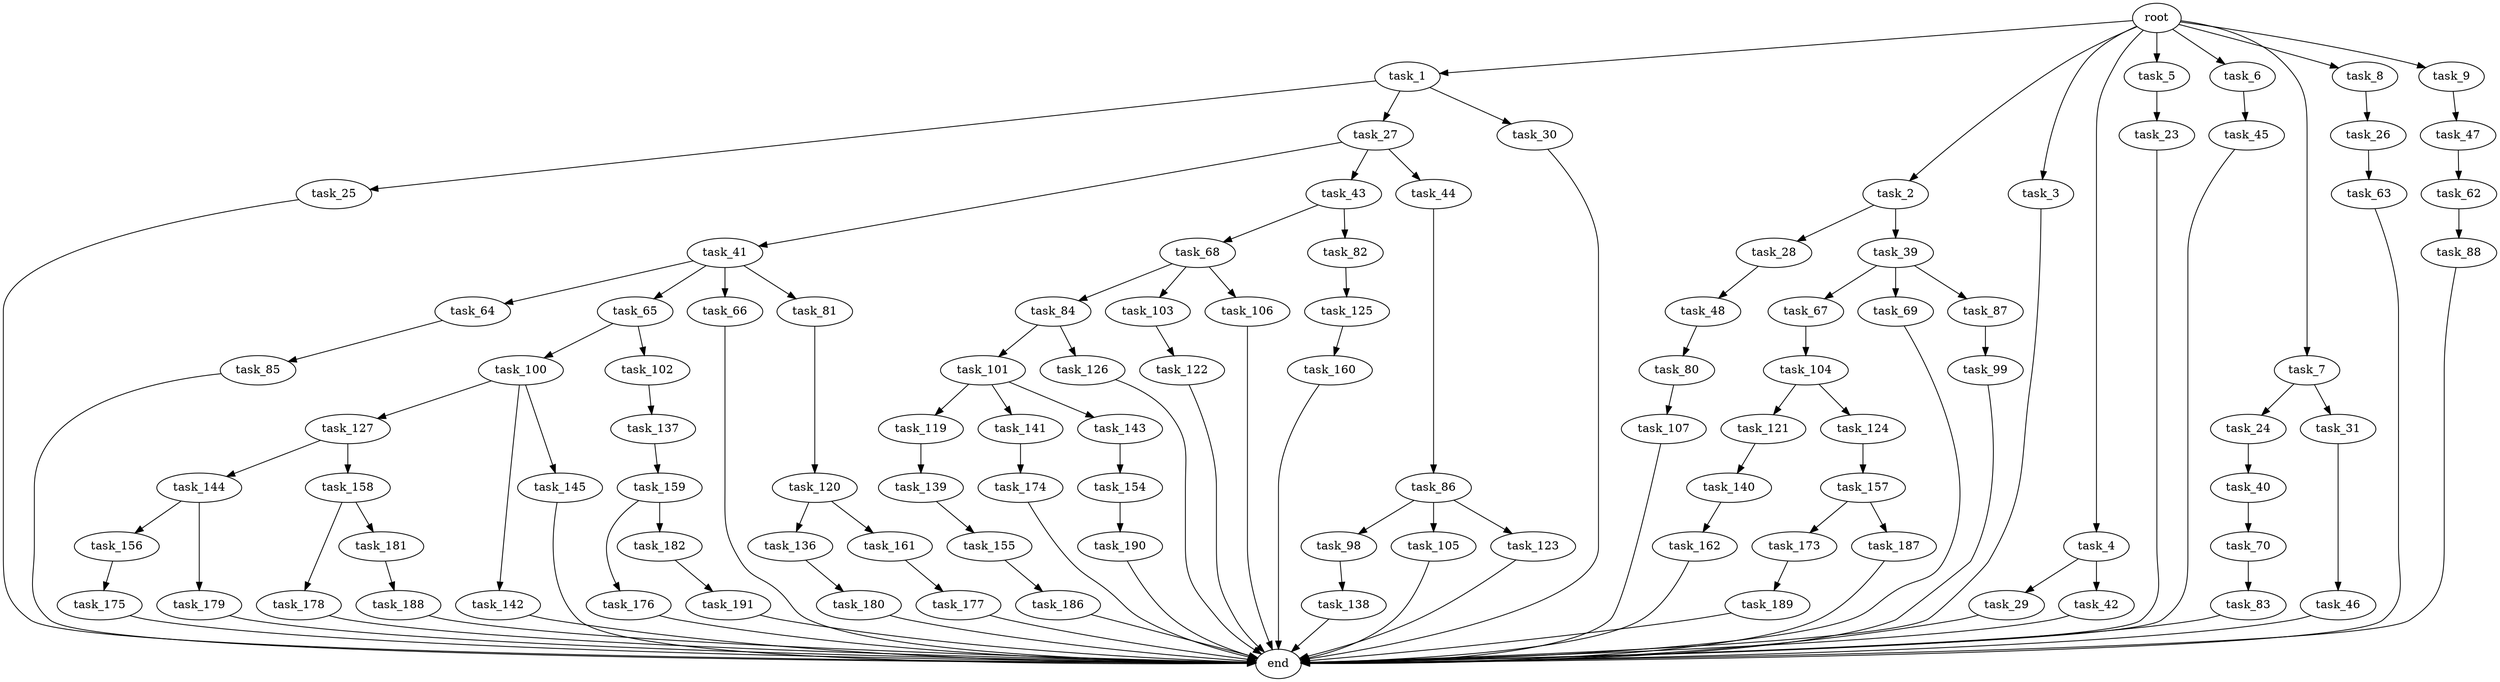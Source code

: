 digraph G {
  root [size="0.000000"];
  task_1 [size="102.400000"];
  task_2 [size="102.400000"];
  task_3 [size="102.400000"];
  task_4 [size="102.400000"];
  task_5 [size="102.400000"];
  task_6 [size="102.400000"];
  task_7 [size="102.400000"];
  task_8 [size="102.400000"];
  task_9 [size="102.400000"];
  task_23 [size="85899345920.000000"];
  task_24 [size="7730941132.800000"];
  task_25 [size="3435973836.800000"];
  task_26 [size="42090679500.800003"];
  task_27 [size="3435973836.800000"];
  task_28 [size="3435973836.800000"];
  task_29 [size="7730941132.800000"];
  task_30 [size="3435973836.800000"];
  task_31 [size="7730941132.800000"];
  task_39 [size="3435973836.800000"];
  task_40 [size="13743895347.200001"];
  task_41 [size="30923764531.200001"];
  task_42 [size="7730941132.800000"];
  task_43 [size="30923764531.200001"];
  task_44 [size="30923764531.200001"];
  task_45 [size="30923764531.200001"];
  task_46 [size="42090679500.800003"];
  task_47 [size="42090679500.800003"];
  task_48 [size="3435973836.800000"];
  task_62 [size="13743895347.200001"];
  task_63 [size="7730941132.800000"];
  task_64 [size="13743895347.200001"];
  task_65 [size="13743895347.200001"];
  task_66 [size="13743895347.200001"];
  task_67 [size="21474836480.000000"];
  task_68 [size="7730941132.800000"];
  task_69 [size="21474836480.000000"];
  task_70 [size="7730941132.800000"];
  task_80 [size="13743895347.200001"];
  task_81 [size="13743895347.200001"];
  task_82 [size="7730941132.800000"];
  task_83 [size="42090679500.800003"];
  task_84 [size="69578470195.199997"];
  task_85 [size="13743895347.200001"];
  task_86 [size="30923764531.200001"];
  task_87 [size="21474836480.000000"];
  task_88 [size="3435973836.800000"];
  task_98 [size="54975581388.800003"];
  task_99 [size="7730941132.800000"];
  task_100 [size="85899345920.000000"];
  task_101 [size="30923764531.200001"];
  task_102 [size="85899345920.000000"];
  task_103 [size="69578470195.199997"];
  task_104 [size="13743895347.200001"];
  task_105 [size="54975581388.800003"];
  task_106 [size="69578470195.199997"];
  task_107 [size="69578470195.199997"];
  task_119 [size="21474836480.000000"];
  task_120 [size="21474836480.000000"];
  task_121 [size="13743895347.200001"];
  task_122 [size="54975581388.800003"];
  task_123 [size="54975581388.800003"];
  task_124 [size="13743895347.200001"];
  task_125 [size="7730941132.800000"];
  task_126 [size="30923764531.200001"];
  task_127 [size="30923764531.200001"];
  task_136 [size="3435973836.800000"];
  task_137 [size="7730941132.800000"];
  task_138 [size="85899345920.000000"];
  task_139 [size="85899345920.000000"];
  task_140 [size="3435973836.800000"];
  task_141 [size="21474836480.000000"];
  task_142 [size="30923764531.200001"];
  task_143 [size="21474836480.000000"];
  task_144 [size="3435973836.800000"];
  task_145 [size="30923764531.200001"];
  task_154 [size="3435973836.800000"];
  task_155 [size="54975581388.800003"];
  task_156 [size="13743895347.200001"];
  task_157 [size="54975581388.800003"];
  task_158 [size="3435973836.800000"];
  task_159 [size="85899345920.000000"];
  task_160 [size="7730941132.800000"];
  task_161 [size="3435973836.800000"];
  task_162 [size="21474836480.000000"];
  task_173 [size="54975581388.800003"];
  task_174 [size="21474836480.000000"];
  task_175 [size="7730941132.800000"];
  task_176 [size="3435973836.800000"];
  task_177 [size="42090679500.800003"];
  task_178 [size="21474836480.000000"];
  task_179 [size="13743895347.200001"];
  task_180 [size="7730941132.800000"];
  task_181 [size="21474836480.000000"];
  task_182 [size="3435973836.800000"];
  task_186 [size="54975581388.800003"];
  task_187 [size="54975581388.800003"];
  task_188 [size="69578470195.199997"];
  task_189 [size="21474836480.000000"];
  task_190 [size="3435973836.800000"];
  task_191 [size="7730941132.800000"];
  end [size="0.000000"];

  root -> task_1 [size="1.000000"];
  root -> task_2 [size="1.000000"];
  root -> task_3 [size="1.000000"];
  root -> task_4 [size="1.000000"];
  root -> task_5 [size="1.000000"];
  root -> task_6 [size="1.000000"];
  root -> task_7 [size="1.000000"];
  root -> task_8 [size="1.000000"];
  root -> task_9 [size="1.000000"];
  task_1 -> task_25 [size="33554432.000000"];
  task_1 -> task_27 [size="33554432.000000"];
  task_1 -> task_30 [size="33554432.000000"];
  task_2 -> task_28 [size="33554432.000000"];
  task_2 -> task_39 [size="33554432.000000"];
  task_3 -> end [size="1.000000"];
  task_4 -> task_29 [size="75497472.000000"];
  task_4 -> task_42 [size="75497472.000000"];
  task_5 -> task_23 [size="838860800.000000"];
  task_6 -> task_45 [size="301989888.000000"];
  task_7 -> task_24 [size="75497472.000000"];
  task_7 -> task_31 [size="75497472.000000"];
  task_8 -> task_26 [size="411041792.000000"];
  task_9 -> task_47 [size="411041792.000000"];
  task_23 -> end [size="1.000000"];
  task_24 -> task_40 [size="134217728.000000"];
  task_25 -> end [size="1.000000"];
  task_26 -> task_63 [size="75497472.000000"];
  task_27 -> task_41 [size="301989888.000000"];
  task_27 -> task_43 [size="301989888.000000"];
  task_27 -> task_44 [size="301989888.000000"];
  task_28 -> task_48 [size="33554432.000000"];
  task_29 -> end [size="1.000000"];
  task_30 -> end [size="1.000000"];
  task_31 -> task_46 [size="411041792.000000"];
  task_39 -> task_67 [size="209715200.000000"];
  task_39 -> task_69 [size="209715200.000000"];
  task_39 -> task_87 [size="209715200.000000"];
  task_40 -> task_70 [size="75497472.000000"];
  task_41 -> task_64 [size="134217728.000000"];
  task_41 -> task_65 [size="134217728.000000"];
  task_41 -> task_66 [size="134217728.000000"];
  task_41 -> task_81 [size="134217728.000000"];
  task_42 -> end [size="1.000000"];
  task_43 -> task_68 [size="75497472.000000"];
  task_43 -> task_82 [size="75497472.000000"];
  task_44 -> task_86 [size="301989888.000000"];
  task_45 -> end [size="1.000000"];
  task_46 -> end [size="1.000000"];
  task_47 -> task_62 [size="134217728.000000"];
  task_48 -> task_80 [size="134217728.000000"];
  task_62 -> task_88 [size="33554432.000000"];
  task_63 -> end [size="1.000000"];
  task_64 -> task_85 [size="134217728.000000"];
  task_65 -> task_100 [size="838860800.000000"];
  task_65 -> task_102 [size="838860800.000000"];
  task_66 -> end [size="1.000000"];
  task_67 -> task_104 [size="134217728.000000"];
  task_68 -> task_84 [size="679477248.000000"];
  task_68 -> task_103 [size="679477248.000000"];
  task_68 -> task_106 [size="679477248.000000"];
  task_69 -> end [size="1.000000"];
  task_70 -> task_83 [size="411041792.000000"];
  task_80 -> task_107 [size="679477248.000000"];
  task_81 -> task_120 [size="209715200.000000"];
  task_82 -> task_125 [size="75497472.000000"];
  task_83 -> end [size="1.000000"];
  task_84 -> task_101 [size="301989888.000000"];
  task_84 -> task_126 [size="301989888.000000"];
  task_85 -> end [size="1.000000"];
  task_86 -> task_98 [size="536870912.000000"];
  task_86 -> task_105 [size="536870912.000000"];
  task_86 -> task_123 [size="536870912.000000"];
  task_87 -> task_99 [size="75497472.000000"];
  task_88 -> end [size="1.000000"];
  task_98 -> task_138 [size="838860800.000000"];
  task_99 -> end [size="1.000000"];
  task_100 -> task_127 [size="301989888.000000"];
  task_100 -> task_142 [size="301989888.000000"];
  task_100 -> task_145 [size="301989888.000000"];
  task_101 -> task_119 [size="209715200.000000"];
  task_101 -> task_141 [size="209715200.000000"];
  task_101 -> task_143 [size="209715200.000000"];
  task_102 -> task_137 [size="75497472.000000"];
  task_103 -> task_122 [size="536870912.000000"];
  task_104 -> task_121 [size="134217728.000000"];
  task_104 -> task_124 [size="134217728.000000"];
  task_105 -> end [size="1.000000"];
  task_106 -> end [size="1.000000"];
  task_107 -> end [size="1.000000"];
  task_119 -> task_139 [size="838860800.000000"];
  task_120 -> task_136 [size="33554432.000000"];
  task_120 -> task_161 [size="33554432.000000"];
  task_121 -> task_140 [size="33554432.000000"];
  task_122 -> end [size="1.000000"];
  task_123 -> end [size="1.000000"];
  task_124 -> task_157 [size="536870912.000000"];
  task_125 -> task_160 [size="75497472.000000"];
  task_126 -> end [size="1.000000"];
  task_127 -> task_144 [size="33554432.000000"];
  task_127 -> task_158 [size="33554432.000000"];
  task_136 -> task_180 [size="75497472.000000"];
  task_137 -> task_159 [size="838860800.000000"];
  task_138 -> end [size="1.000000"];
  task_139 -> task_155 [size="536870912.000000"];
  task_140 -> task_162 [size="209715200.000000"];
  task_141 -> task_174 [size="209715200.000000"];
  task_142 -> end [size="1.000000"];
  task_143 -> task_154 [size="33554432.000000"];
  task_144 -> task_156 [size="134217728.000000"];
  task_144 -> task_179 [size="134217728.000000"];
  task_145 -> end [size="1.000000"];
  task_154 -> task_190 [size="33554432.000000"];
  task_155 -> task_186 [size="536870912.000000"];
  task_156 -> task_175 [size="75497472.000000"];
  task_157 -> task_173 [size="536870912.000000"];
  task_157 -> task_187 [size="536870912.000000"];
  task_158 -> task_178 [size="209715200.000000"];
  task_158 -> task_181 [size="209715200.000000"];
  task_159 -> task_176 [size="33554432.000000"];
  task_159 -> task_182 [size="33554432.000000"];
  task_160 -> end [size="1.000000"];
  task_161 -> task_177 [size="411041792.000000"];
  task_162 -> end [size="1.000000"];
  task_173 -> task_189 [size="209715200.000000"];
  task_174 -> end [size="1.000000"];
  task_175 -> end [size="1.000000"];
  task_176 -> end [size="1.000000"];
  task_177 -> end [size="1.000000"];
  task_178 -> end [size="1.000000"];
  task_179 -> end [size="1.000000"];
  task_180 -> end [size="1.000000"];
  task_181 -> task_188 [size="679477248.000000"];
  task_182 -> task_191 [size="75497472.000000"];
  task_186 -> end [size="1.000000"];
  task_187 -> end [size="1.000000"];
  task_188 -> end [size="1.000000"];
  task_189 -> end [size="1.000000"];
  task_190 -> end [size="1.000000"];
  task_191 -> end [size="1.000000"];
}
